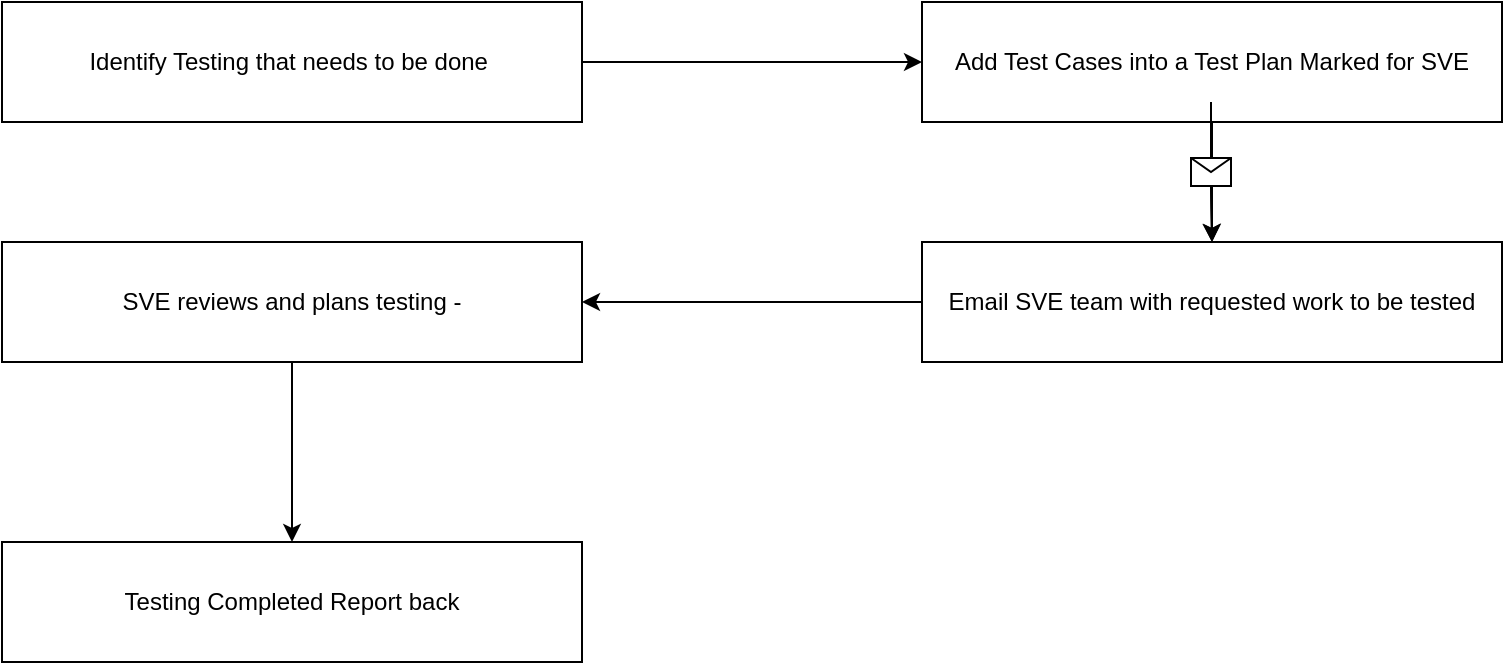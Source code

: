 <mxfile version="14.9.5" type="github" pages="4">
  <diagram id="SWkktEIaiRyiAMf7fVFw" name="SVE Testing Workflow">
    <mxGraphModel dx="1422" dy="804" grid="1" gridSize="10" guides="1" tooltips="1" connect="1" arrows="1" fold="1" page="1" pageScale="1" pageWidth="850" pageHeight="1100" math="0" shadow="0">
      <root>
        <mxCell id="0" />
        <mxCell id="1" parent="0" />
        <mxCell id="2Vkk4Ym6hCeRYGhTmEv0-1" value="" style="edgeStyle=orthogonalEdgeStyle;rounded=0;orthogonalLoop=1;jettySize=auto;html=1;" edge="1" parent="1" source="2Vkk4Ym6hCeRYGhTmEv0-2" target="2Vkk4Ym6hCeRYGhTmEv0-4">
          <mxGeometry relative="1" as="geometry" />
        </mxCell>
        <mxCell id="2Vkk4Ym6hCeRYGhTmEv0-2" value="Identify Testing that needs to be done&amp;nbsp;" style="rounded=0;whiteSpace=wrap;html=1;" vertex="1" parent="1">
          <mxGeometry x="20" y="40" width="290" height="60" as="geometry" />
        </mxCell>
        <mxCell id="2Vkk4Ym6hCeRYGhTmEv0-3" value="" style="edgeStyle=orthogonalEdgeStyle;rounded=0;orthogonalLoop=1;jettySize=auto;html=1;" edge="1" parent="1" source="2Vkk4Ym6hCeRYGhTmEv0-4" target="2Vkk4Ym6hCeRYGhTmEv0-6">
          <mxGeometry relative="1" as="geometry" />
        </mxCell>
        <mxCell id="2Vkk4Ym6hCeRYGhTmEv0-4" value="Add Test Cases into a Test Plan Marked for SVE" style="rounded=0;whiteSpace=wrap;html=1;" vertex="1" parent="1">
          <mxGeometry x="480" y="40" width="290" height="60" as="geometry" />
        </mxCell>
        <mxCell id="2Vkk4Ym6hCeRYGhTmEv0-5" value="" style="edgeStyle=orthogonalEdgeStyle;rounded=0;orthogonalLoop=1;jettySize=auto;html=1;" edge="1" parent="1" source="2Vkk4Ym6hCeRYGhTmEv0-6" target="2Vkk4Ym6hCeRYGhTmEv0-8">
          <mxGeometry relative="1" as="geometry" />
        </mxCell>
        <UserObject label="Email SVE team with requested work to be tested" link="data:page/id,zqOseB57yFnmy3Es3eKO" id="2Vkk4Ym6hCeRYGhTmEv0-6">
          <mxCell style="rounded=0;whiteSpace=wrap;html=1;" vertex="1" parent="1">
            <mxGeometry x="480" y="160" width="290" height="60" as="geometry" />
          </mxCell>
        </UserObject>
        <mxCell id="2Vkk4Ym6hCeRYGhTmEv0-7" value="" style="edgeStyle=orthogonalEdgeStyle;rounded=0;orthogonalLoop=1;jettySize=auto;html=1;" edge="1" parent="1" source="2Vkk4Ym6hCeRYGhTmEv0-8" target="2Vkk4Ym6hCeRYGhTmEv0-9">
          <mxGeometry relative="1" as="geometry" />
        </mxCell>
        <UserObject label="SVE reviews and plans testing -" link="data:page/id,Ggx3lit6_xG0s4pqf4M7" id="2Vkk4Ym6hCeRYGhTmEv0-8">
          <mxCell style="rounded=0;whiteSpace=wrap;html=1;" vertex="1" parent="1">
            <mxGeometry x="20" y="160" width="290" height="60" as="geometry" />
          </mxCell>
        </UserObject>
        <UserObject label="Testing Completed Report back" link="data:page/id,VFVm0X9xBOwh26qBObbY" id="2Vkk4Ym6hCeRYGhTmEv0-9">
          <mxCell style="rounded=0;whiteSpace=wrap;html=1;" vertex="1" parent="1">
            <mxGeometry x="20" y="310" width="290" height="60" as="geometry" />
          </mxCell>
        </UserObject>
        <mxCell id="2Vkk4Ym6hCeRYGhTmEv0-10" value="" style="endArrow=classic;html=1;" edge="1" parent="1">
          <mxGeometry relative="1" as="geometry">
            <mxPoint x="624.5" y="90" as="sourcePoint" />
            <mxPoint x="625" y="160" as="targetPoint" />
            <Array as="points">
              <mxPoint x="624.5" y="140" />
            </Array>
          </mxGeometry>
        </mxCell>
        <mxCell id="2Vkk4Ym6hCeRYGhTmEv0-11" value="" style="shape=message;html=1;outlineConnect=0;" vertex="1" parent="2Vkk4Ym6hCeRYGhTmEv0-10">
          <mxGeometry width="20" height="14" relative="1" as="geometry">
            <mxPoint x="-10" y="-7" as="offset" />
          </mxGeometry>
        </mxCell>
      </root>
    </mxGraphModel>
  </diagram>
  <diagram name="SVE Email Layout" id="zqOseB57yFnmy3Es3eKO">
    <mxGraphModel dx="1422" dy="804" grid="1" gridSize="10" guides="1" tooltips="1" connect="1" arrows="1" fold="1" page="1" pageScale="1" pageWidth="850" pageHeight="1100" math="0" shadow="0">
      <root>
        <mxCell id="Kn41UU_Te-zk85BOZaLY-0" />
        <mxCell id="Kn41UU_Te-zk85BOZaLY-1" parent="Kn41UU_Te-zk85BOZaLY-0" />
        <mxCell id="2HtZk72NCAokQS2jglMT-0" value="TO: SVE Reps with experience in the application to be tested&lt;br&gt;CC: SVE Leaders, QA Leaders, QA team members on the product requesting assistance" style="rounded=1;whiteSpace=wrap;html=1;" parent="Kn41UU_Te-zk85BOZaLY-1" vertex="1">
          <mxGeometry x="40" y="40" width="570" height="60" as="geometry" />
        </mxCell>
        <mxCell id="2HtZk72NCAokQS2jglMT-1" value="Link to Test Plan with testing Items listed and estimated time to complete&lt;br&gt;Include - User Story/Bug Link so they are able to read what they are testing if applicable&lt;br&gt;Include any account information needed to login, URL&#39;s and Configuration Items&lt;br&gt;Note: If desktop application where to get current build being tested&lt;br&gt;" style="rounded=1;whiteSpace=wrap;html=1;" parent="Kn41UU_Te-zk85BOZaLY-1" vertex="1">
          <mxGeometry x="121" y="200" width="640" height="340" as="geometry" />
        </mxCell>
      </root>
    </mxGraphModel>
  </diagram>
  <diagram name="SVE Testing Flow" id="Ggx3lit6_xG0s4pqf4M7">
    <mxGraphModel dx="2062" dy="1164" grid="1" gridSize="10" guides="1" tooltips="1" connect="1" arrows="1" fold="1" page="1" pageScale="1" pageWidth="850" pageHeight="1100" math="0" shadow="0">
      <root>
        <mxCell id="46-6jYO3rm-5kN5_iv9x-0" />
        <mxCell id="46-6jYO3rm-5kN5_iv9x-1" parent="46-6jYO3rm-5kN5_iv9x-0" />
        <mxCell id="HI5MGv1fpYDjAgXWzPRH-2" value="" style="edgeStyle=orthogonalEdgeStyle;rounded=0;orthogonalLoop=1;jettySize=auto;html=1;" edge="1" parent="46-6jYO3rm-5kN5_iv9x-1" source="HI5MGv1fpYDjAgXWzPRH-0" target="HI5MGv1fpYDjAgXWzPRH-1">
          <mxGeometry relative="1" as="geometry" />
        </mxCell>
        <mxCell id="HI5MGv1fpYDjAgXWzPRH-0" value="SVE Rep Review request for testing assistance" style="rounded=1;whiteSpace=wrap;html=1;" vertex="1" parent="46-6jYO3rm-5kN5_iv9x-1">
          <mxGeometry x="40" y="40" width="280" height="60" as="geometry" />
        </mxCell>
        <mxCell id="HI5MGv1fpYDjAgXWzPRH-4" value="" style="edgeStyle=orthogonalEdgeStyle;rounded=0;orthogonalLoop=1;jettySize=auto;html=1;" edge="1" parent="46-6jYO3rm-5kN5_iv9x-1" source="HI5MGv1fpYDjAgXWzPRH-1" target="HI5MGv1fpYDjAgXWzPRH-3">
          <mxGeometry relative="1" as="geometry" />
        </mxCell>
        <mxCell id="HI5MGv1fpYDjAgXWzPRH-1" value="Reply back that you have time and will pick up the work." style="rounded=1;whiteSpace=wrap;html=1;" vertex="1" parent="46-6jYO3rm-5kN5_iv9x-1">
          <mxGeometry x="480" y="40" width="250" height="60" as="geometry" />
        </mxCell>
        <mxCell id="HI5MGv1fpYDjAgXWzPRH-6" value="" style="edgeStyle=orthogonalEdgeStyle;rounded=0;orthogonalLoop=1;jettySize=auto;html=1;" edge="1" parent="46-6jYO3rm-5kN5_iv9x-1" source="HI5MGv1fpYDjAgXWzPRH-3" target="HI5MGv1fpYDjAgXWzPRH-5">
          <mxGeometry relative="1" as="geometry" />
        </mxCell>
        <mxCell id="hGWi4zp1e6zVsq3JFgDf-5" value="" style="edgeStyle=orthogonalEdgeStyle;rounded=0;orthogonalLoop=1;jettySize=auto;html=1;" edge="1" parent="46-6jYO3rm-5kN5_iv9x-1" source="HI5MGv1fpYDjAgXWzPRH-3" target="hGWi4zp1e6zVsq3JFgDf-4">
          <mxGeometry relative="1" as="geometry" />
        </mxCell>
        <mxCell id="HI5MGv1fpYDjAgXWzPRH-3" value="Open Test Plan and assign test cases to yourself&lt;br&gt;Review User Story/Bug for additional information on testing requested.&lt;br&gt;Configure, Login, Install where application and run test" style="whiteSpace=wrap;html=1;rounded=1;" vertex="1" parent="46-6jYO3rm-5kN5_iv9x-1">
          <mxGeometry x="370" y="180" width="470" height="60" as="geometry" />
        </mxCell>
        <mxCell id="HI5MGv1fpYDjAgXWzPRH-8" value="" style="edgeStyle=orthogonalEdgeStyle;rounded=0;orthogonalLoop=1;jettySize=auto;html=1;" edge="1" parent="46-6jYO3rm-5kN5_iv9x-1" source="HI5MGv1fpYDjAgXWzPRH-5" target="HI5MGv1fpYDjAgXWzPRH-7">
          <mxGeometry relative="1" as="geometry" />
        </mxCell>
        <mxCell id="HI5MGv1fpYDjAgXWzPRH-5" value="If you are stuck on one test case move to another, make note of where you are stuck for a session with the team." style="whiteSpace=wrap;html=1;rounded=1;" vertex="1" parent="46-6jYO3rm-5kN5_iv9x-1">
          <mxGeometry x="380" y="320" width="450" height="60" as="geometry" />
        </mxCell>
        <mxCell id="hGWi4zp1e6zVsq3JFgDf-1" value="" style="edgeStyle=orthogonalEdgeStyle;rounded=0;orthogonalLoop=1;jettySize=auto;html=1;" edge="1" parent="46-6jYO3rm-5kN5_iv9x-1" source="HI5MGv1fpYDjAgXWzPRH-7" target="hGWi4zp1e6zVsq3JFgDf-0">
          <mxGeometry relative="1" as="geometry" />
        </mxCell>
        <mxCell id="HI5MGv1fpYDjAgXWzPRH-7" value="Once testing is completed Send report email - If questions arise please include those and ask for a session to discuss with the team" style="whiteSpace=wrap;html=1;rounded=1;" vertex="1" parent="46-6jYO3rm-5kN5_iv9x-1">
          <mxGeometry x="380" y="460" width="450" height="60" as="geometry" />
        </mxCell>
        <mxCell id="hGWi4zp1e6zVsq3JFgDf-0" value="QA - Review Report and address any questions or blockers.&amp;nbsp; If blockers cleared report back in the status email." style="whiteSpace=wrap;html=1;rounded=1;" vertex="1" parent="46-6jYO3rm-5kN5_iv9x-1">
          <mxGeometry x="40" y="460" width="280" height="60" as="geometry" />
        </mxCell>
        <mxCell id="hGWi4zp1e6zVsq3JFgDf-4" value="During this time phone status should be set to correct option for time tracking" style="ellipse;whiteSpace=wrap;html=1;rounded=1;" vertex="1" parent="46-6jYO3rm-5kN5_iv9x-1">
          <mxGeometry x="40" y="210" width="230" height="60" as="geometry" />
        </mxCell>
      </root>
    </mxGraphModel>
  </diagram>
  <diagram name="SVE Report Email" id="VFVm0X9xBOwh26qBObbY">
    <mxGraphModel dx="2062" dy="1164" grid="1" gridSize="10" guides="1" tooltips="1" connect="1" arrows="1" fold="1" page="1" pageScale="1" pageWidth="850" pageHeight="1100" math="0" shadow="0">
      <root>
        <mxCell id="T_ukjvrlT5LrfXAdGnF1-0" />
        <mxCell id="T_ukjvrlT5LrfXAdGnF1-1" parent="T_ukjvrlT5LrfXAdGnF1-0" />
        <mxCell id="VKSvrnGW5JOYc6efn2Wh-2" value="" style="edgeStyle=orthogonalEdgeStyle;rounded=0;orthogonalLoop=1;jettySize=auto;html=1;" edge="1" parent="T_ukjvrlT5LrfXAdGnF1-1" source="VKSvrnGW5JOYc6efn2Wh-0" target="VKSvrnGW5JOYc6efn2Wh-1">
          <mxGeometry relative="1" as="geometry" />
        </mxCell>
        <mxCell id="VKSvrnGW5JOYc6efn2Wh-0" value="Reply all to Assistance Email" style="rounded=1;whiteSpace=wrap;html=1;" vertex="1" parent="T_ukjvrlT5LrfXAdGnF1-1">
          <mxGeometry x="180" y="60" width="420" height="60" as="geometry" />
        </mxCell>
        <mxCell id="VKSvrnGW5JOYc6efn2Wh-1" value="Testing Status of covered area - Passed/Failure&amp;nbsp;&lt;br&gt;Time to complete&lt;br&gt;Blockers and Questions&lt;br&gt;" style="whiteSpace=wrap;html=1;rounded=1;" vertex="1" parent="T_ukjvrlT5LrfXAdGnF1-1">
          <mxGeometry x="50" y="200" width="680" height="270" as="geometry" />
        </mxCell>
      </root>
    </mxGraphModel>
  </diagram>
</mxfile>
